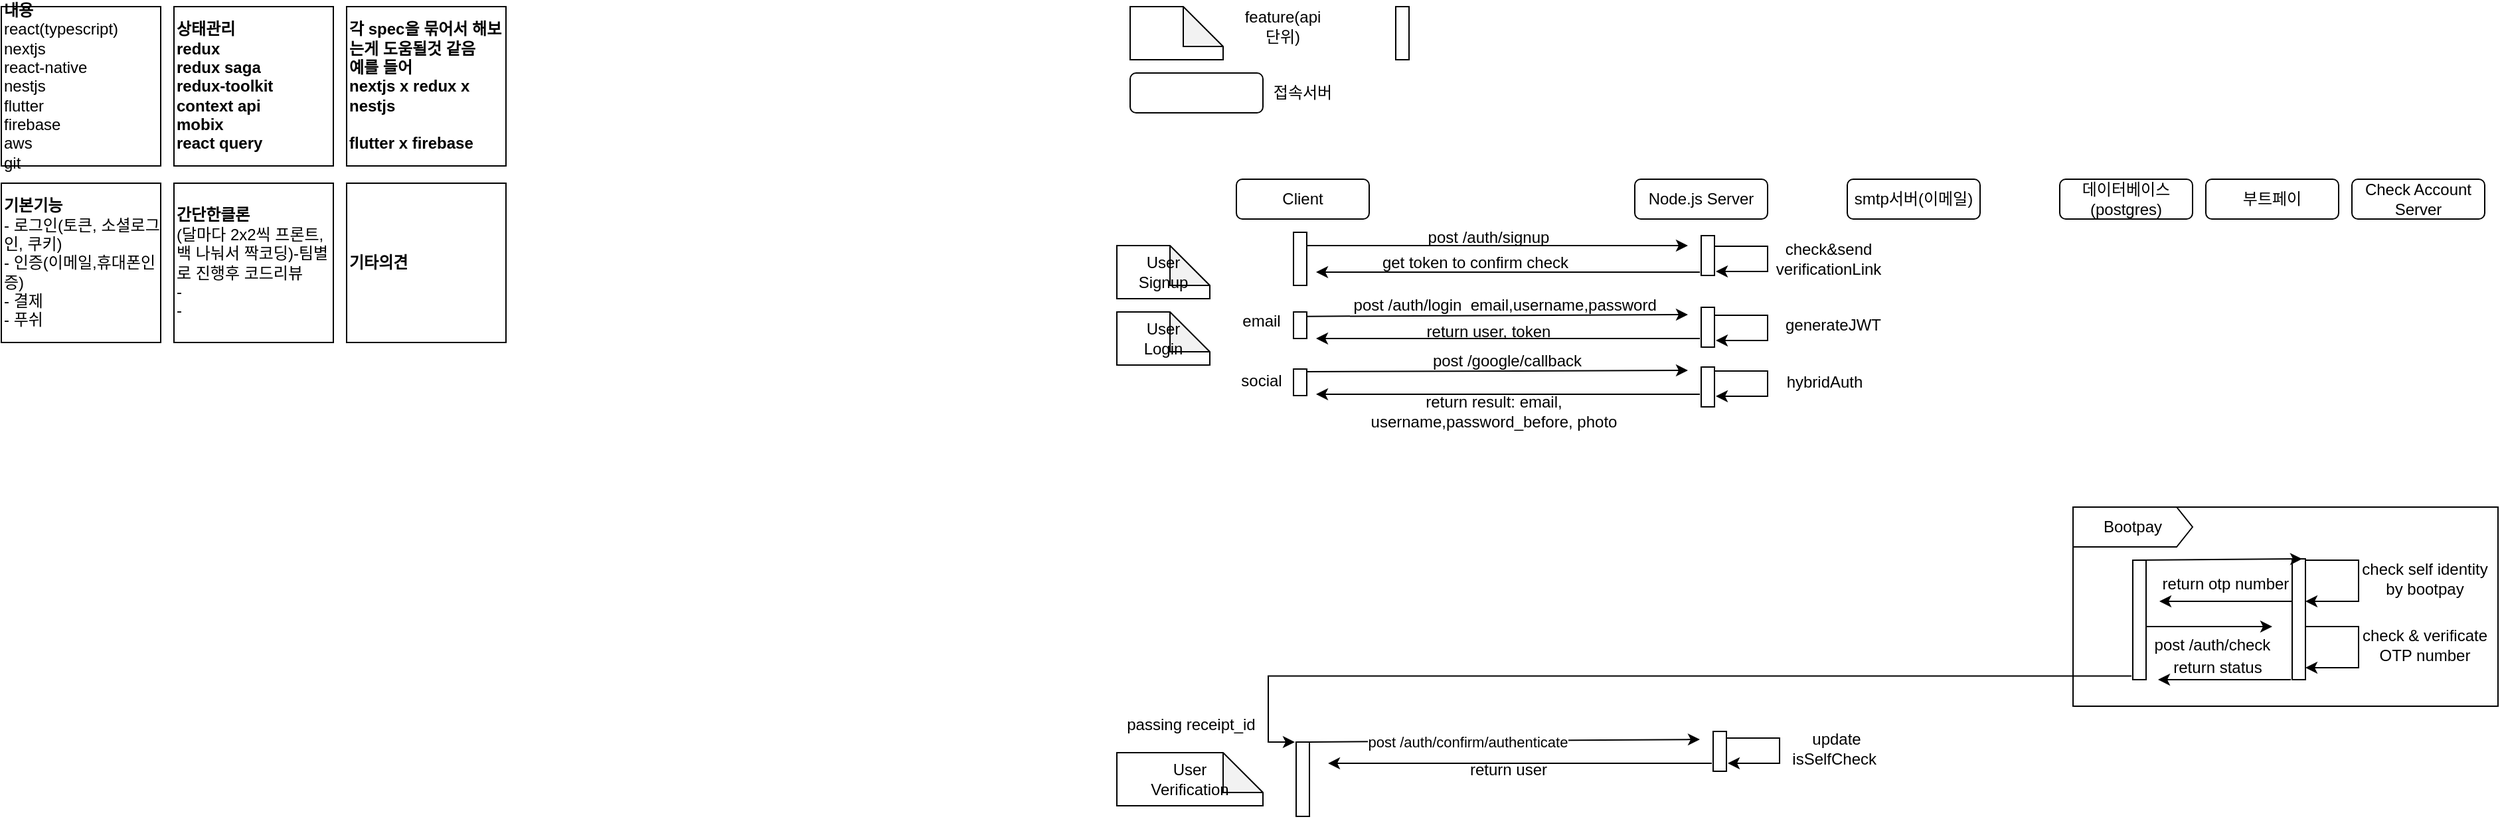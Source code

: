<mxfile version="21.0.6" type="github">
  <diagram name="페이지-1" id="D1PMEQsy9Rjuf5XGA-_V">
    <mxGraphModel dx="1687" dy="2034" grid="1" gridSize="10" guides="1" tooltips="1" connect="1" arrows="1" fold="1" page="1" pageScale="1" pageWidth="827" pageHeight="1169" math="0" shadow="0">
      <root>
        <mxCell id="0" />
        <mxCell id="1" parent="0" />
        <mxCell id="lSvkBSjui8MRx4z7nlZt-2" value="&lt;b&gt;기본기능&lt;/b&gt;&lt;br&gt;- 로그인(토큰, 소셜로그인, 쿠키)&lt;br&gt;- 인증(이메일,휴대폰인증)&lt;br&gt;- 결제&lt;br&gt;- 푸쉬" style="whiteSpace=wrap;html=1;aspect=fixed;align=left;" vertex="1" parent="1">
          <mxGeometry x="20" y="-1015" width="120" height="120" as="geometry" />
        </mxCell>
        <mxCell id="lSvkBSjui8MRx4z7nlZt-3" value="&lt;b&gt;내용&lt;/b&gt;&lt;br&gt;react(typescript)&lt;br&gt;nextjs&lt;br&gt;react-native&lt;br&gt;nestjs&lt;br&gt;flutter&lt;br&gt;firebase&lt;br&gt;aws&lt;br&gt;git" style="whiteSpace=wrap;html=1;aspect=fixed;align=left;" vertex="1" parent="1">
          <mxGeometry x="20" y="-1148" width="120" height="120" as="geometry" />
        </mxCell>
        <mxCell id="lSvkBSjui8MRx4z7nlZt-6" value="&lt;b&gt;간단한클론&lt;/b&gt;&lt;br&gt;(달마다 2x2씩 프론트,백 나눠서 짝코딩)-팀별로 진행후 코드리뷰&lt;br&gt;-&lt;br&gt;-" style="whiteSpace=wrap;html=1;aspect=fixed;align=left;" vertex="1" parent="1">
          <mxGeometry x="150" y="-1015" width="120" height="120" as="geometry" />
        </mxCell>
        <mxCell id="lSvkBSjui8MRx4z7nlZt-7" value="&lt;b&gt;상태관리&lt;br&gt;redux&amp;nbsp; &lt;br&gt;redux saga&lt;br&gt;redux-toolkit&lt;br&gt;context api&lt;br&gt;mobix&lt;br&gt;react query&lt;br&gt;&lt;/b&gt;" style="whiteSpace=wrap;html=1;aspect=fixed;align=left;" vertex="1" parent="1">
          <mxGeometry x="150" y="-1148" width="120" height="120" as="geometry" />
        </mxCell>
        <mxCell id="lSvkBSjui8MRx4z7nlZt-8" value="Client" style="rounded=1;whiteSpace=wrap;html=1;" vertex="1" parent="1">
          <mxGeometry x="950" y="-1018" width="100" height="30" as="geometry" />
        </mxCell>
        <mxCell id="lSvkBSjui8MRx4z7nlZt-9" value="데이터베이스(postgres)" style="rounded=1;whiteSpace=wrap;html=1;" vertex="1" parent="1">
          <mxGeometry x="1570" y="-1018" width="100" height="30" as="geometry" />
        </mxCell>
        <mxCell id="lSvkBSjui8MRx4z7nlZt-10" value="Node.js Server" style="rounded=1;whiteSpace=wrap;html=1;" vertex="1" parent="1">
          <mxGeometry x="1250" y="-1018" width="100" height="30" as="geometry" />
        </mxCell>
        <mxCell id="lSvkBSjui8MRx4z7nlZt-11" value="부트페이" style="rounded=1;whiteSpace=wrap;html=1;" vertex="1" parent="1">
          <mxGeometry x="1680" y="-1018" width="100" height="30" as="geometry" />
        </mxCell>
        <mxCell id="lSvkBSjui8MRx4z7nlZt-12" value="Check Account&lt;br&gt;Server&lt;br&gt;" style="rounded=1;whiteSpace=wrap;html=1;" vertex="1" parent="1">
          <mxGeometry x="1790" y="-1018" width="100" height="30" as="geometry" />
        </mxCell>
        <mxCell id="lSvkBSjui8MRx4z7nlZt-13" value="" style="rounded=0;whiteSpace=wrap;html=1;" vertex="1" parent="1">
          <mxGeometry x="1580" y="-771" width="320" height="150" as="geometry" />
        </mxCell>
        <mxCell id="lSvkBSjui8MRx4z7nlZt-14" value="Bootpay" style="shape=loopLimit;whiteSpace=wrap;html=1;direction=south;rounded=0;" vertex="1" parent="1">
          <mxGeometry x="1580" y="-771" width="90" height="30" as="geometry" />
        </mxCell>
        <mxCell id="lSvkBSjui8MRx4z7nlZt-15" value="" style="rounded=0;whiteSpace=wrap;html=1;" vertex="1" parent="1">
          <mxGeometry x="1625" y="-731" width="10" height="90" as="geometry" />
        </mxCell>
        <mxCell id="lSvkBSjui8MRx4z7nlZt-16" value="" style="rounded=0;whiteSpace=wrap;html=1;" vertex="1" parent="1">
          <mxGeometry x="1745" y="-732" width="10" height="91" as="geometry" />
        </mxCell>
        <mxCell id="lSvkBSjui8MRx4z7nlZt-17" value="" style="endArrow=classic;html=1;rounded=0;entryX=0.75;entryY=0;entryDx=0;entryDy=0;" edge="1" parent="1" target="lSvkBSjui8MRx4z7nlZt-16">
          <mxGeometry width="50" height="50" relative="1" as="geometry">
            <mxPoint x="1625" y="-731" as="sourcePoint" />
            <mxPoint x="1685" y="-731" as="targetPoint" />
          </mxGeometry>
        </mxCell>
        <mxCell id="lSvkBSjui8MRx4z7nlZt-18" value="" style="endArrow=classic;html=1;rounded=0;edgeStyle=orthogonalEdgeStyle;" edge="1" parent="1">
          <mxGeometry width="50" height="50" relative="1" as="geometry">
            <mxPoint x="1755" y="-731" as="sourcePoint" />
            <mxPoint x="1755" y="-700" as="targetPoint" />
            <Array as="points">
              <mxPoint x="1795" y="-731" />
              <mxPoint x="1795" y="-700" />
              <mxPoint x="1755" y="-700" />
            </Array>
          </mxGeometry>
        </mxCell>
        <mxCell id="lSvkBSjui8MRx4z7nlZt-19" value="check self identity by bootpay" style="text;strokeColor=none;align=center;fillColor=none;html=1;verticalAlign=middle;whiteSpace=wrap;rounded=0;" vertex="1" parent="1">
          <mxGeometry x="1790" y="-732" width="110" height="30" as="geometry" />
        </mxCell>
        <mxCell id="lSvkBSjui8MRx4z7nlZt-20" value="" style="endArrow=classic;html=1;rounded=0;" edge="1" parent="1">
          <mxGeometry width="50" height="50" relative="1" as="geometry">
            <mxPoint x="1745" y="-700" as="sourcePoint" />
            <mxPoint x="1645" y="-700" as="targetPoint" />
          </mxGeometry>
        </mxCell>
        <mxCell id="lSvkBSjui8MRx4z7nlZt-21" value="return otp number" style="text;strokeColor=none;align=center;fillColor=none;html=1;verticalAlign=middle;whiteSpace=wrap;rounded=0;" vertex="1" parent="1">
          <mxGeometry x="1645" y="-728" width="100" height="30" as="geometry" />
        </mxCell>
        <mxCell id="lSvkBSjui8MRx4z7nlZt-22" value="" style="endArrow=classic;html=1;rounded=0;" edge="1" parent="1">
          <mxGeometry width="50" height="50" relative="1" as="geometry">
            <mxPoint x="1635" y="-681" as="sourcePoint" />
            <mxPoint x="1730" y="-681" as="targetPoint" />
          </mxGeometry>
        </mxCell>
        <mxCell id="lSvkBSjui8MRx4z7nlZt-23" value="post /auth/check" style="text;strokeColor=none;align=center;fillColor=none;html=1;verticalAlign=middle;whiteSpace=wrap;rounded=0;" vertex="1" parent="1">
          <mxGeometry x="1635" y="-682" width="100" height="30" as="geometry" />
        </mxCell>
        <mxCell id="lSvkBSjui8MRx4z7nlZt-24" value="" style="endArrow=classic;html=1;rounded=0;edgeStyle=orthogonalEdgeStyle;" edge="1" parent="1">
          <mxGeometry width="50" height="50" relative="1" as="geometry">
            <mxPoint x="1755" y="-681" as="sourcePoint" />
            <mxPoint x="1755" y="-650" as="targetPoint" />
            <Array as="points">
              <mxPoint x="1795" y="-681" />
              <mxPoint x="1795" y="-650" />
              <mxPoint x="1755" y="-650" />
            </Array>
          </mxGeometry>
        </mxCell>
        <mxCell id="lSvkBSjui8MRx4z7nlZt-25" value="check &amp;amp; verificate OTP number" style="text;strokeColor=none;align=center;fillColor=none;html=1;verticalAlign=middle;whiteSpace=wrap;rounded=0;" vertex="1" parent="1">
          <mxGeometry x="1790" y="-682" width="110" height="30" as="geometry" />
        </mxCell>
        <mxCell id="lSvkBSjui8MRx4z7nlZt-26" value="return status" style="text;strokeColor=none;align=center;fillColor=none;html=1;verticalAlign=middle;whiteSpace=wrap;rounded=0;" vertex="1" parent="1">
          <mxGeometry x="1639" y="-665" width="100" height="30" as="geometry" />
        </mxCell>
        <mxCell id="lSvkBSjui8MRx4z7nlZt-27" value="" style="endArrow=classic;html=1;rounded=0;" edge="1" parent="1">
          <mxGeometry width="50" height="50" relative="1" as="geometry">
            <mxPoint x="1744" y="-641" as="sourcePoint" />
            <mxPoint x="1644" y="-641" as="targetPoint" />
          </mxGeometry>
        </mxCell>
        <mxCell id="lSvkBSjui8MRx4z7nlZt-28" value="User&lt;br&gt;Verification" style="shape=note;whiteSpace=wrap;html=1;backgroundOutline=1;darkOpacity=0.05;" vertex="1" parent="1">
          <mxGeometry x="860" y="-586" width="110" height="40" as="geometry" />
        </mxCell>
        <mxCell id="lSvkBSjui8MRx4z7nlZt-29" value="" style="rounded=0;whiteSpace=wrap;html=1;" vertex="1" parent="1">
          <mxGeometry x="995" y="-594" width="10" height="56" as="geometry" />
        </mxCell>
        <mxCell id="lSvkBSjui8MRx4z7nlZt-30" value="" style="rounded=0;whiteSpace=wrap;html=1;" vertex="1" parent="1">
          <mxGeometry x="1300" y="-975.5" width="10" height="30" as="geometry" />
        </mxCell>
        <mxCell id="lSvkBSjui8MRx4z7nlZt-31" value="" style="endArrow=classic;html=1;rounded=0;edgeStyle=orthogonalEdgeStyle;exitX=-0.096;exitY=0.97;exitDx=0;exitDy=0;exitPerimeter=0;" edge="1" parent="1" source="lSvkBSjui8MRx4z7nlZt-15">
          <mxGeometry width="50" height="50" relative="1" as="geometry">
            <mxPoint x="1000" y="-644" as="sourcePoint" />
            <mxPoint x="994" y="-594" as="targetPoint" />
            <Array as="points">
              <mxPoint x="974" y="-644" />
              <mxPoint x="974" y="-594" />
            </Array>
          </mxGeometry>
        </mxCell>
        <mxCell id="lSvkBSjui8MRx4z7nlZt-32" value="passing receipt_id" style="text;strokeColor=none;align=center;fillColor=none;html=1;verticalAlign=middle;whiteSpace=wrap;rounded=0;" vertex="1" parent="1">
          <mxGeometry x="860" y="-621" width="112" height="27" as="geometry" />
        </mxCell>
        <mxCell id="lSvkBSjui8MRx4z7nlZt-33" value="" style="endArrow=classic;html=1;rounded=0;entryX=0;entryY=0.5;entryDx=0;entryDy=0;" edge="1" parent="1">
          <mxGeometry width="50" height="50" relative="1" as="geometry">
            <mxPoint x="1005" y="-594" as="sourcePoint" />
            <mxPoint x="1299" y="-596" as="targetPoint" />
          </mxGeometry>
        </mxCell>
        <mxCell id="lSvkBSjui8MRx4z7nlZt-34" value="post /auth/confirm/authenticate" style="edgeLabel;html=1;align=center;verticalAlign=middle;resizable=0;points=[];" vertex="1" connectable="0" parent="lSvkBSjui8MRx4z7nlZt-33">
          <mxGeometry x="-0.189" y="-1" relative="1" as="geometry">
            <mxPoint as="offset" />
          </mxGeometry>
        </mxCell>
        <mxCell id="lSvkBSjui8MRx4z7nlZt-35" value="" style="rounded=0;whiteSpace=wrap;html=1;" vertex="1" parent="1">
          <mxGeometry x="993" y="-978" width="10" height="40" as="geometry" />
        </mxCell>
        <mxCell id="lSvkBSjui8MRx4z7nlZt-36" value="User&lt;br&gt;Signup" style="shape=note;whiteSpace=wrap;html=1;backgroundOutline=1;darkOpacity=0.05;" vertex="1" parent="1">
          <mxGeometry x="860" y="-968" width="70" height="40" as="geometry" />
        </mxCell>
        <mxCell id="lSvkBSjui8MRx4z7nlZt-37" value="" style="endArrow=classic;html=1;rounded=0;" edge="1" parent="1">
          <mxGeometry width="50" height="50" relative="1" as="geometry">
            <mxPoint x="1003" y="-968" as="sourcePoint" />
            <mxPoint x="1290" y="-968" as="targetPoint" />
          </mxGeometry>
        </mxCell>
        <mxCell id="lSvkBSjui8MRx4z7nlZt-38" value="post /auth/signup" style="text;strokeColor=none;align=center;fillColor=none;html=1;verticalAlign=middle;whiteSpace=wrap;rounded=0;" vertex="1" parent="1">
          <mxGeometry x="1090" y="-978" width="100" height="8" as="geometry" />
        </mxCell>
        <mxCell id="lSvkBSjui8MRx4z7nlZt-39" value="" style="endArrow=classic;html=1;rounded=0;edgeStyle=orthogonalEdgeStyle;" edge="1" parent="1">
          <mxGeometry width="50" height="50" relative="1" as="geometry">
            <mxPoint x="1310" y="-967.5" as="sourcePoint" />
            <mxPoint x="1311" y="-948.5" as="targetPoint" />
            <Array as="points">
              <mxPoint x="1350" y="-967.5" />
              <mxPoint x="1350" y="-948.5" />
            </Array>
          </mxGeometry>
        </mxCell>
        <mxCell id="lSvkBSjui8MRx4z7nlZt-40" value="check&amp;amp;send verificationLink" style="text;strokeColor=none;align=center;fillColor=none;html=1;verticalAlign=middle;whiteSpace=wrap;rounded=0;" vertex="1" parent="1">
          <mxGeometry x="1341" y="-970.5" width="110" height="25" as="geometry" />
        </mxCell>
        <mxCell id="lSvkBSjui8MRx4z7nlZt-41" value="" style="endArrow=classic;html=1;rounded=0;exitX=-0.236;exitY=0.102;exitDx=0;exitDy=0;exitPerimeter=0;" edge="1" parent="1">
          <mxGeometry width="50" height="50" relative="1" as="geometry">
            <mxPoint x="1299" y="-948.032" as="sourcePoint" />
            <mxPoint x="1010" y="-948" as="targetPoint" />
          </mxGeometry>
        </mxCell>
        <mxCell id="lSvkBSjui8MRx4z7nlZt-42" value="get token to confirm check" style="text;strokeColor=none;align=center;fillColor=none;html=1;verticalAlign=middle;whiteSpace=wrap;rounded=0;" vertex="1" parent="1">
          <mxGeometry x="1050" y="-960" width="160" height="10" as="geometry" />
        </mxCell>
        <mxCell id="lSvkBSjui8MRx4z7nlZt-43" value="User&lt;br&gt;Login" style="shape=note;whiteSpace=wrap;html=1;backgroundOutline=1;darkOpacity=0.05;" vertex="1" parent="1">
          <mxGeometry x="860" y="-918" width="70" height="40" as="geometry" />
        </mxCell>
        <mxCell id="lSvkBSjui8MRx4z7nlZt-44" value="" style="rounded=0;whiteSpace=wrap;html=1;" vertex="1" parent="1">
          <mxGeometry x="993" y="-918" width="10" height="20" as="geometry" />
        </mxCell>
        <mxCell id="lSvkBSjui8MRx4z7nlZt-45" value="" style="endArrow=classic;html=1;rounded=0;exitX=0.952;exitY=0.167;exitDx=0;exitDy=0;exitPerimeter=0;" edge="1" parent="1" source="lSvkBSjui8MRx4z7nlZt-44">
          <mxGeometry width="50" height="50" relative="1" as="geometry">
            <mxPoint x="1010" y="-916" as="sourcePoint" />
            <mxPoint x="1290" y="-916" as="targetPoint" />
          </mxGeometry>
        </mxCell>
        <mxCell id="lSvkBSjui8MRx4z7nlZt-46" value="post /auth/login&amp;nbsp; email,username,password&amp;nbsp;" style="text;strokeColor=none;align=center;fillColor=none;html=1;verticalAlign=middle;whiteSpace=wrap;rounded=0;" vertex="1" parent="1">
          <mxGeometry x="999" y="-928" width="310" height="10" as="geometry" />
        </mxCell>
        <mxCell id="lSvkBSjui8MRx4z7nlZt-47" value="" style="endArrow=classic;html=1;rounded=0;edgeStyle=orthogonalEdgeStyle;" edge="1" parent="1">
          <mxGeometry width="50" height="50" relative="1" as="geometry">
            <mxPoint x="1310" y="-915.5" as="sourcePoint" />
            <mxPoint x="1311" y="-896.5" as="targetPoint" />
            <Array as="points">
              <mxPoint x="1350" y="-915.5" />
              <mxPoint x="1350" y="-896.5" />
            </Array>
          </mxGeometry>
        </mxCell>
        <mxCell id="lSvkBSjui8MRx4z7nlZt-48" value="generateJWT" style="text;strokeColor=none;align=center;fillColor=none;html=1;verticalAlign=middle;whiteSpace=wrap;rounded=0;" vertex="1" parent="1">
          <mxGeometry x="1356" y="-915" width="87" height="13" as="geometry" />
        </mxCell>
        <mxCell id="lSvkBSjui8MRx4z7nlZt-49" value="" style="endArrow=classic;html=1;rounded=0;exitX=-0.236;exitY=0.102;exitDx=0;exitDy=0;exitPerimeter=0;" edge="1" parent="1">
          <mxGeometry width="50" height="50" relative="1" as="geometry">
            <mxPoint x="1299" y="-898.032" as="sourcePoint" />
            <mxPoint x="1010" y="-898" as="targetPoint" />
          </mxGeometry>
        </mxCell>
        <mxCell id="lSvkBSjui8MRx4z7nlZt-50" value="return user, token" style="text;strokeColor=none;align=center;fillColor=none;html=1;verticalAlign=middle;whiteSpace=wrap;rounded=0;" vertex="1" parent="1">
          <mxGeometry x="1060" y="-908" width="160" height="10" as="geometry" />
        </mxCell>
        <mxCell id="lSvkBSjui8MRx4z7nlZt-51" value="" style="rounded=0;whiteSpace=wrap;html=1;" vertex="1" parent="1">
          <mxGeometry x="993" y="-875" width="10" height="20" as="geometry" />
        </mxCell>
        <mxCell id="lSvkBSjui8MRx4z7nlZt-52" value="social" style="text;strokeColor=none;align=center;fillColor=none;html=1;verticalAlign=middle;whiteSpace=wrap;rounded=0;" vertex="1" parent="1">
          <mxGeometry x="950" y="-877" width="38" height="22" as="geometry" />
        </mxCell>
        <mxCell id="lSvkBSjui8MRx4z7nlZt-53" value="email&lt;br&gt;" style="text;strokeColor=none;align=center;fillColor=none;html=1;verticalAlign=middle;whiteSpace=wrap;rounded=0;" vertex="1" parent="1">
          <mxGeometry x="950" y="-921" width="38" height="20" as="geometry" />
        </mxCell>
        <mxCell id="lSvkBSjui8MRx4z7nlZt-54" value="" style="endArrow=classic;html=1;rounded=0;exitX=0.952;exitY=0.167;exitDx=0;exitDy=0;exitPerimeter=0;" edge="1" parent="1">
          <mxGeometry width="50" height="50" relative="1" as="geometry">
            <mxPoint x="1003" y="-873" as="sourcePoint" />
            <mxPoint x="1290" y="-874" as="targetPoint" />
          </mxGeometry>
        </mxCell>
        <mxCell id="lSvkBSjui8MRx4z7nlZt-55" value="post /google/callback" style="text;strokeColor=none;align=center;fillColor=none;html=1;verticalAlign=middle;whiteSpace=wrap;rounded=0;" vertex="1" parent="1">
          <mxGeometry x="999" y="-886" width="310" height="10" as="geometry" />
        </mxCell>
        <mxCell id="lSvkBSjui8MRx4z7nlZt-56" value="" style="endArrow=classic;html=1;rounded=0;exitX=-0.236;exitY=0.102;exitDx=0;exitDy=0;exitPerimeter=0;" edge="1" parent="1">
          <mxGeometry width="50" height="50" relative="1" as="geometry">
            <mxPoint x="1299" y="-856.032" as="sourcePoint" />
            <mxPoint x="1010" y="-856" as="targetPoint" />
          </mxGeometry>
        </mxCell>
        <mxCell id="lSvkBSjui8MRx4z7nlZt-57" value="return result: email, username,password_before, photo" style="text;strokeColor=none;align=center;fillColor=none;html=1;verticalAlign=middle;whiteSpace=wrap;rounded=0;" vertex="1" parent="1">
          <mxGeometry x="1019" y="-848" width="250" height="10" as="geometry" />
        </mxCell>
        <mxCell id="lSvkBSjui8MRx4z7nlZt-58" value="" style="endArrow=classic;html=1;rounded=0;edgeStyle=orthogonalEdgeStyle;" edge="1" parent="1">
          <mxGeometry width="50" height="50" relative="1" as="geometry">
            <mxPoint x="1310" y="-873.5" as="sourcePoint" />
            <mxPoint x="1311" y="-854.5" as="targetPoint" />
            <Array as="points">
              <mxPoint x="1350" y="-873.5" />
              <mxPoint x="1350" y="-854.5" />
            </Array>
          </mxGeometry>
        </mxCell>
        <mxCell id="lSvkBSjui8MRx4z7nlZt-59" value="hybridAuth" style="text;strokeColor=none;align=center;fillColor=none;html=1;verticalAlign=middle;whiteSpace=wrap;rounded=0;" vertex="1" parent="1">
          <mxGeometry x="1359" y="-871.5" width="68" height="12" as="geometry" />
        </mxCell>
        <mxCell id="lSvkBSjui8MRx4z7nlZt-60" value="" style="endArrow=classic;html=1;rounded=0;edgeStyle=orthogonalEdgeStyle;" edge="1" parent="1">
          <mxGeometry width="50" height="50" relative="1" as="geometry">
            <mxPoint x="1319" y="-597" as="sourcePoint" />
            <mxPoint x="1320" y="-578" as="targetPoint" />
            <Array as="points">
              <mxPoint x="1359" y="-597" />
              <mxPoint x="1359" y="-578" />
            </Array>
          </mxGeometry>
        </mxCell>
        <mxCell id="lSvkBSjui8MRx4z7nlZt-61" value="update isSelfCheck&amp;nbsp;" style="text;strokeColor=none;align=center;fillColor=none;html=1;verticalAlign=middle;whiteSpace=wrap;rounded=0;" vertex="1" parent="1">
          <mxGeometry x="1368" y="-595" width="68" height="12" as="geometry" />
        </mxCell>
        <mxCell id="lSvkBSjui8MRx4z7nlZt-62" value="" style="endArrow=classic;html=1;rounded=0;exitX=-0.236;exitY=0.102;exitDx=0;exitDy=0;exitPerimeter=0;" edge="1" parent="1">
          <mxGeometry width="50" height="50" relative="1" as="geometry">
            <mxPoint x="1308" y="-578.002" as="sourcePoint" />
            <mxPoint x="1019" y="-577.97" as="targetPoint" />
          </mxGeometry>
        </mxCell>
        <mxCell id="lSvkBSjui8MRx4z7nlZt-63" value="return user" style="text;strokeColor=none;align=center;fillColor=none;html=1;verticalAlign=middle;whiteSpace=wrap;rounded=0;" vertex="1" parent="1">
          <mxGeometry x="1030" y="-578" width="250" height="10" as="geometry" />
        </mxCell>
        <mxCell id="lSvkBSjui8MRx4z7nlZt-64" style="edgeStyle=orthogonalEdgeStyle;rounded=0;orthogonalLoop=1;jettySize=auto;html=1;exitX=0.5;exitY=1;exitDx=0;exitDy=0;" edge="1" parent="1" source="lSvkBSjui8MRx4z7nlZt-29" target="lSvkBSjui8MRx4z7nlZt-29">
          <mxGeometry relative="1" as="geometry" />
        </mxCell>
        <mxCell id="lSvkBSjui8MRx4z7nlZt-65" value="feature(api단위)" style="text;strokeColor=none;align=center;fillColor=none;html=1;verticalAlign=middle;whiteSpace=wrap;rounded=0;" vertex="1" parent="1">
          <mxGeometry x="955" y="-1148" width="60" height="30" as="geometry" />
        </mxCell>
        <mxCell id="lSvkBSjui8MRx4z7nlZt-66" value="접속서버" style="text;strokeColor=none;align=center;fillColor=none;html=1;verticalAlign=middle;whiteSpace=wrap;rounded=0;" vertex="1" parent="1">
          <mxGeometry x="970" y="-1098" width="60" height="30" as="geometry" />
        </mxCell>
        <mxCell id="lSvkBSjui8MRx4z7nlZt-67" value="" style="rounded=0;whiteSpace=wrap;html=1;" vertex="1" parent="1">
          <mxGeometry x="1300" y="-921.5" width="10" height="30" as="geometry" />
        </mxCell>
        <mxCell id="lSvkBSjui8MRx4z7nlZt-68" value="" style="rounded=0;whiteSpace=wrap;html=1;" vertex="1" parent="1">
          <mxGeometry x="1300" y="-876.5" width="10" height="30" as="geometry" />
        </mxCell>
        <mxCell id="lSvkBSjui8MRx4z7nlZt-69" value="smtp서버(이메일)" style="rounded=1;whiteSpace=wrap;html=1;" vertex="1" parent="1">
          <mxGeometry x="1410" y="-1018" width="100" height="30" as="geometry" />
        </mxCell>
        <mxCell id="lSvkBSjui8MRx4z7nlZt-70" value="" style="shape=note;whiteSpace=wrap;html=1;backgroundOutline=1;darkOpacity=0.05;" vertex="1" parent="1">
          <mxGeometry x="870" y="-1148" width="70" height="40" as="geometry" />
        </mxCell>
        <mxCell id="lSvkBSjui8MRx4z7nlZt-71" value="" style="rounded=1;whiteSpace=wrap;html=1;" vertex="1" parent="1">
          <mxGeometry x="870" y="-1098" width="100" height="30" as="geometry" />
        </mxCell>
        <mxCell id="lSvkBSjui8MRx4z7nlZt-72" value="" style="rounded=0;whiteSpace=wrap;html=1;" vertex="1" parent="1">
          <mxGeometry x="1309" y="-602" width="10" height="30" as="geometry" />
        </mxCell>
        <mxCell id="lSvkBSjui8MRx4z7nlZt-73" value="" style="rounded=0;whiteSpace=wrap;html=1;" vertex="1" parent="1">
          <mxGeometry x="1070" y="-1148" width="10" height="40" as="geometry" />
        </mxCell>
        <mxCell id="lSvkBSjui8MRx4z7nlZt-74" value="&lt;b&gt;각 spec을 묶어서 해보는게 도움될것 같음&amp;nbsp;&lt;br&gt;예를 들어&amp;nbsp;&lt;br&gt;nextjs x redux x nestjs&lt;br&gt;&lt;br&gt;flutter x firebase&lt;br&gt;&lt;/b&gt;" style="whiteSpace=wrap;html=1;aspect=fixed;align=left;" vertex="1" parent="1">
          <mxGeometry x="280" y="-1148" width="120" height="120" as="geometry" />
        </mxCell>
        <mxCell id="lSvkBSjui8MRx4z7nlZt-75" value="&lt;b&gt;기타의견&lt;/b&gt;" style="whiteSpace=wrap;html=1;aspect=fixed;align=left;" vertex="1" parent="1">
          <mxGeometry x="280" y="-1015" width="120" height="120" as="geometry" />
        </mxCell>
      </root>
    </mxGraphModel>
  </diagram>
</mxfile>
